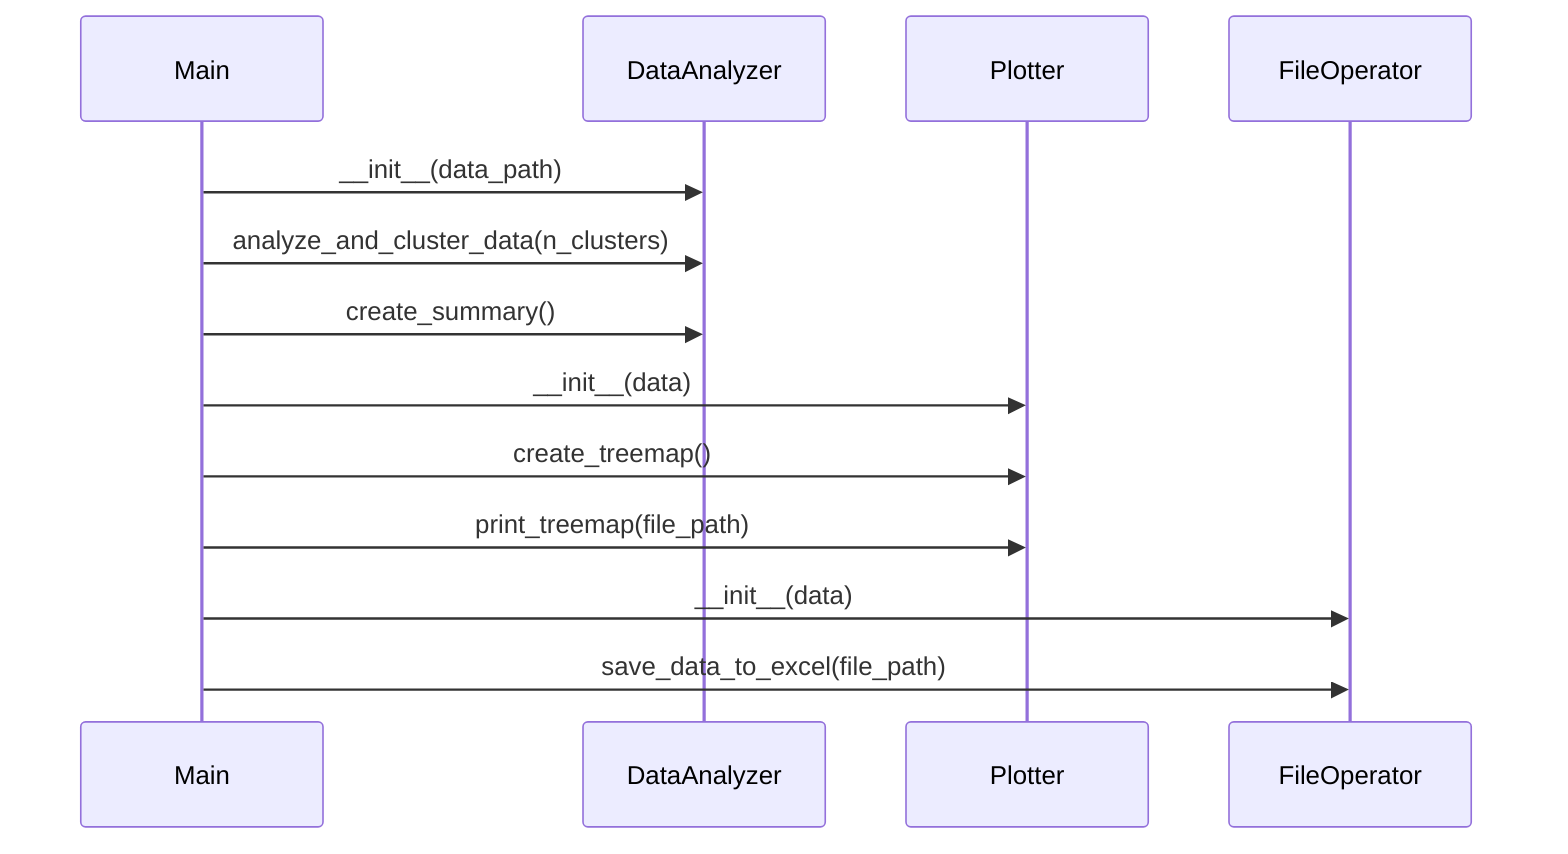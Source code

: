 sequenceDiagram
        participant M as Main
        participant DA as DataAnalyzer
        participant P as Plotter
        participant FO as FileOperator
        M->>DA: __init__(data_path)
        M->>DA: analyze_and_cluster_data(n_clusters)
        M->>DA: create_summary()
        M->>P: __init__(data)
        M->>P: create_treemap()
        M->>P: print_treemap(file_path)
        M->>FO: __init__(data)
        M->>FO: save_data_to_excel(file_path)